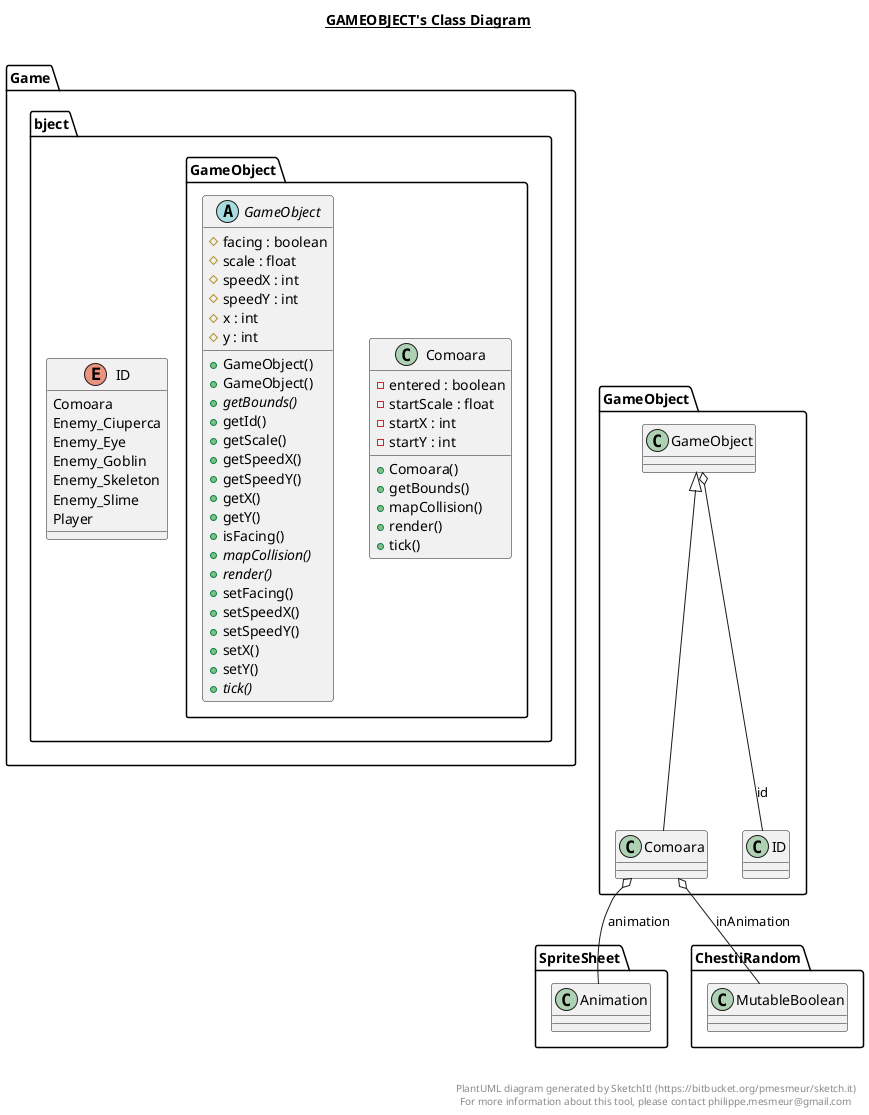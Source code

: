 @startuml

title __GAMEOBJECT's Class Diagram__\n

  namespace Game {
    namespace bject {
      class GameObject.Comoara {
          - entered : boolean
          - startScale : float
          - startX : int
          - startY : int
          + Comoara()
          + getBounds()
          + mapCollision()
          + render()
          + tick()
      }
    }
  }
  

  namespace Game {
    namespace bject {
      abstract class GameObject.GameObject {
          # facing : boolean
          # scale : float
          # speedX : int
          # speedY : int
          # x : int
          # y : int
          + GameObject()
          + GameObject()
          {abstract} + getBounds()
          + getId()
          + getScale()
          + getSpeedX()
          + getSpeedY()
          + getX()
          + getY()
          + isFacing()
          {abstract} + mapCollision()
          {abstract} + render()
          + setFacing()
          + setSpeedX()
          + setSpeedY()
          + setX()
          + setY()
          {abstract} + tick()
      }
    }
  }
  

  namespace Game {
    namespace bject {
      enum ID {
        Comoara
        Enemy_Ciuperca
        Enemy_Eye
        Enemy_Goblin
        Enemy_Skeleton
        Enemy_Slime
        Player
      }
    }
  }
  

  GameObject.Comoara -up-|> GameObject.GameObject
  GameObject.Comoara o-- SpriteSheet.Animation : animation
  GameObject.Comoara o-- ChestiiRandom.MutableBoolean : inAnimation
  GameObject.GameObject o-- GameObject.ID : id


right footer


PlantUML diagram generated by SketchIt! (https://bitbucket.org/pmesmeur/sketch.it)
For more information about this tool, please contact philippe.mesmeur@gmail.com
endfooter

@enduml
